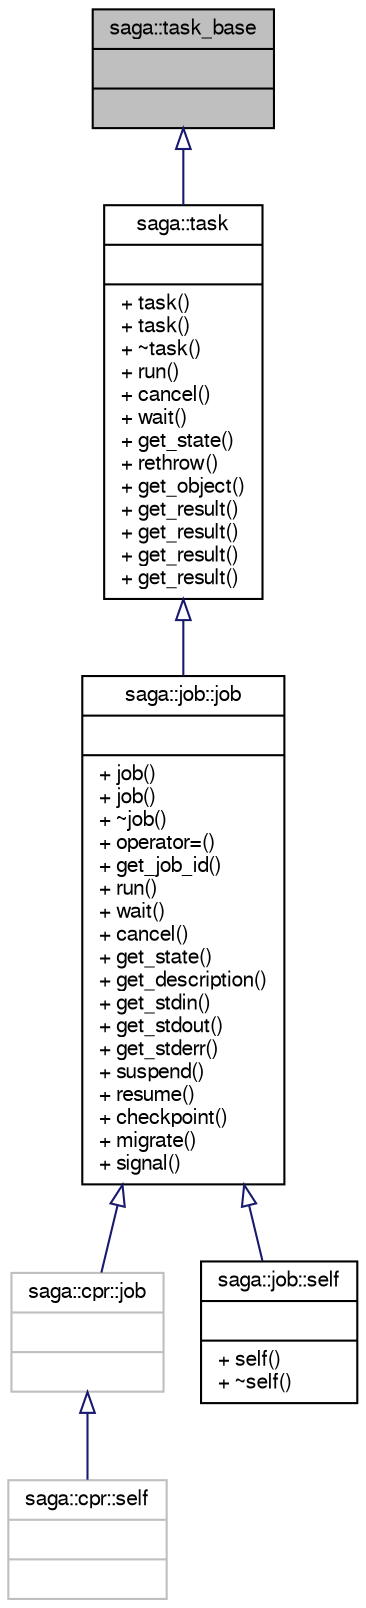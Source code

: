 digraph G
{
  bgcolor="transparent";
  edge [fontname="FreeSans",fontsize="10",labelfontname="FreeSans",labelfontsize="10"];
  node [fontname="FreeSans",fontsize="10",shape=record];
  Node1 [label="{saga::task_base\n||}",height=0.2,width=0.4,color="black", fillcolor="grey75", style="filled" fontcolor="black"];
  Node1 -> Node2 [dir="back",color="midnightblue",fontsize="10",style="solid",arrowtail="onormal",fontname="FreeSans"];
  Node2 [label="{saga::task\n||+ task()\l+ task()\l+ ~task()\l+ run()\l+ cancel()\l+ wait()\l+ get_state()\l+ rethrow()\l+ get_object()\l+ get_result()\l+ get_result()\l+ get_result()\l+ get_result()\l}",height=0.2,width=0.4,color="black",URL="$classsaga_1_1task.html",tooltip="Brief description starts here."];
  Node2 -> Node3 [dir="back",color="midnightblue",fontsize="10",style="solid",arrowtail="onormal",fontname="FreeSans"];
  Node3 [label="{saga::job::job\n||+ job()\l+ job()\l+ ~job()\l+ operator=()\l+ get_job_id()\l+ run()\l+ wait()\l+ cancel()\l+ get_state()\l+ get_description()\l+ get_stdin()\l+ get_stdout()\l+ get_stderr()\l+ suspend()\l+ resume()\l+ checkpoint()\l+ migrate()\l+ signal()\l}",height=0.2,width=0.4,color="black",URL="$classsaga_1_1job_1_1job.html",tooltip="The job provides the manageability interface to a job instance submitted to a resource manager..."];
  Node3 -> Node4 [dir="back",color="midnightblue",fontsize="10",style="solid",arrowtail="onormal",fontname="FreeSans"];
  Node4 [label="{saga::cpr::job\n||}",height=0.2,width=0.4,color="grey75",tooltip="The job is a saga::job with additional checkpoint and recovery related methods."];
  Node4 -> Node5 [dir="back",color="midnightblue",fontsize="10",style="solid",arrowtail="onormal",fontname="FreeSans"];
  Node5 [label="{saga::cpr::self\n||}",height=0.2,width=0.4,color="grey75",tooltip="The job_self class is a job which represents the current application."];
  Node3 -> Node6 [dir="back",color="midnightblue",fontsize="10",style="solid",arrowtail="onormal",fontname="FreeSans"];
  Node6 [label="{saga::job::self\n||+ self()\l+ ~self()\l}",height=0.2,width=0.4,color="black",URL="$classsaga_1_1job_1_1self.html",tooltip="The job_self class is a job which represents the current application."];
}
